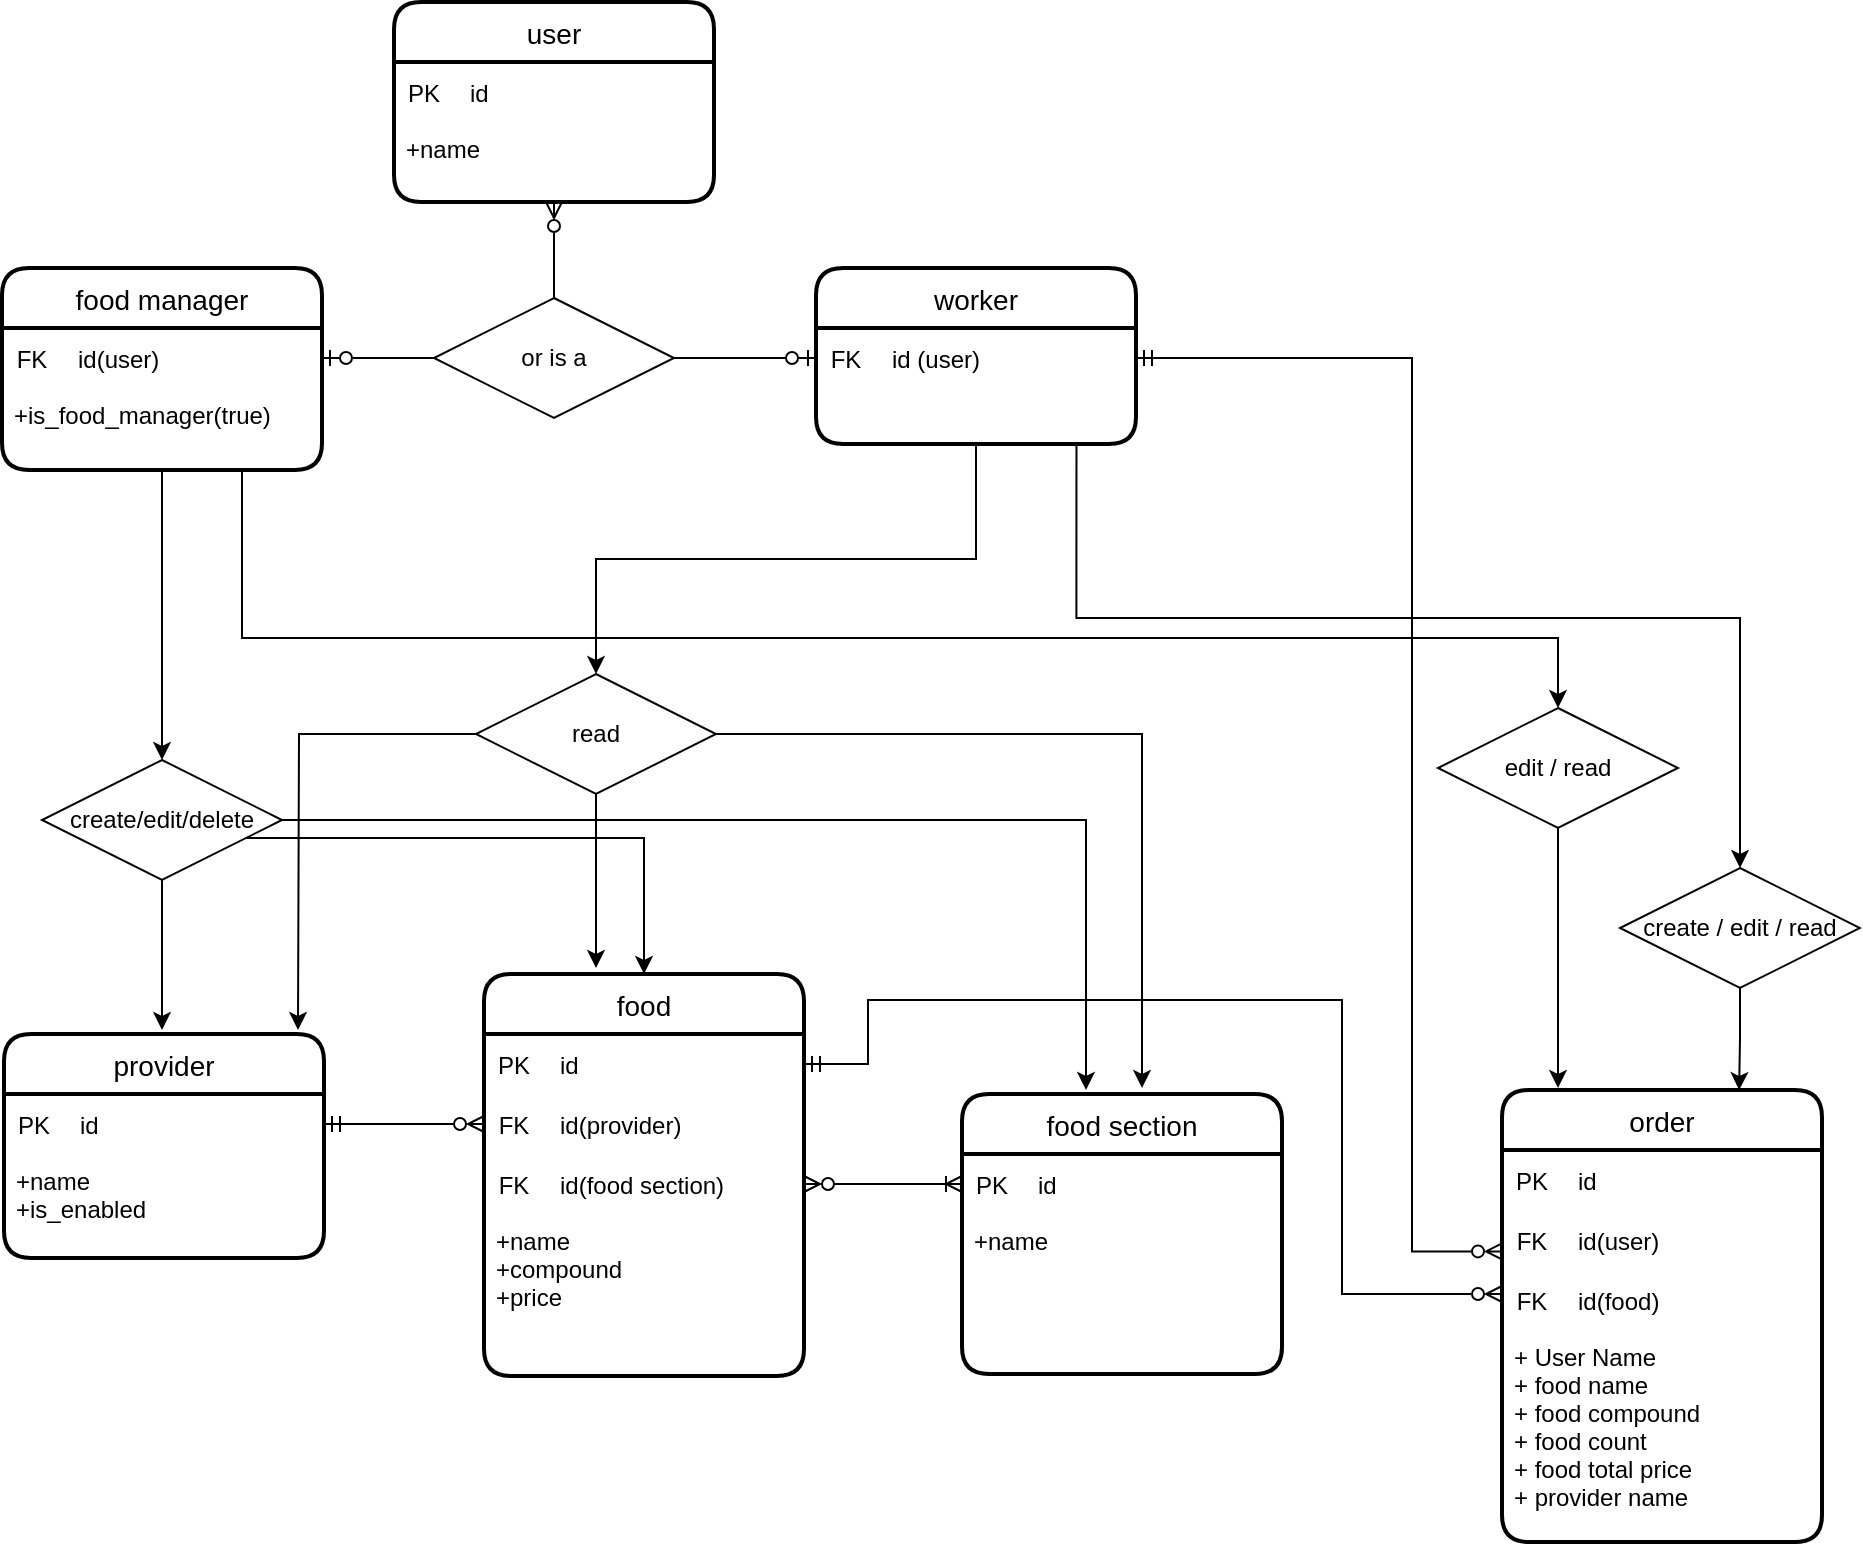 <mxfile version="18.0.7" type="device" pages="2"><diagram id="kTgL36DwRjyc3EZMj9QC" name="ER-диаграмма"><mxGraphModel dx="1469" dy="883" grid="1" gridSize="1" guides="1" tooltips="1" connect="1" arrows="1" fold="1" page="1" pageScale="1" pageWidth="827" pageHeight="1169" math="0" shadow="0"><root><mxCell id="0"/><mxCell id="1" parent="0"/><mxCell id="ocjVYfCB_e3555gbpIXz-1" value="food manager" style="swimlane;childLayout=stackLayout;horizontal=1;startSize=30;horizontalStack=0;rounded=1;fontSize=14;fontStyle=0;strokeWidth=2;resizeParent=0;resizeLast=1;shadow=0;dashed=0;align=center;" vertex="1" parent="1"><mxGeometry x="69" y="167" width="160" height="101" as="geometry"/></mxCell><mxCell id="DS17o7PPaF6PeeNfps8q-46" value="" style="shape=table;startSize=0;container=1;collapsible=1;childLayout=tableLayout;fixedRows=1;rowLines=0;fontStyle=0;align=center;resizeLast=1;strokeColor=none;fillColor=none;collapsible=0;" vertex="1" parent="ocjVYfCB_e3555gbpIXz-1"><mxGeometry y="30" width="160" height="30" as="geometry"/></mxCell><mxCell id="DS17o7PPaF6PeeNfps8q-47" value="" style="shape=tableRow;horizontal=0;startSize=0;swimlaneHead=0;swimlaneBody=0;fillColor=none;collapsible=0;dropTarget=0;points=[[0,0.5],[1,0.5]];portConstraint=eastwest;top=0;left=0;right=0;bottom=0;" vertex="1" parent="DS17o7PPaF6PeeNfps8q-46"><mxGeometry width="160" height="30" as="geometry"/></mxCell><mxCell id="DS17o7PPaF6PeeNfps8q-48" value="FK" style="shape=partialRectangle;connectable=0;fillColor=none;top=0;left=0;bottom=0;right=0;fontStyle=0;overflow=hidden;" vertex="1" parent="DS17o7PPaF6PeeNfps8q-47"><mxGeometry width="30" height="30" as="geometry"><mxRectangle width="30" height="30" as="alternateBounds"/></mxGeometry></mxCell><mxCell id="DS17o7PPaF6PeeNfps8q-49" value="id(user)" style="shape=partialRectangle;connectable=0;fillColor=none;top=0;left=0;bottom=0;right=0;align=left;spacingLeft=6;fontStyle=0;overflow=hidden;" vertex="1" parent="DS17o7PPaF6PeeNfps8q-47"><mxGeometry x="30" width="130" height="30" as="geometry"><mxRectangle width="130" height="30" as="alternateBounds"/></mxGeometry></mxCell><mxCell id="ocjVYfCB_e3555gbpIXz-2" value="+is_food_manager(true)" style="align=left;strokeColor=none;fillColor=none;spacingLeft=4;fontSize=12;verticalAlign=top;resizable=0;rotatable=0;part=1;" vertex="1" parent="ocjVYfCB_e3555gbpIXz-1"><mxGeometry y="60" width="160" height="41" as="geometry"/></mxCell><mxCell id="jzifA93lG0ThGA9PlRBO-1" value="provider" style="swimlane;childLayout=stackLayout;horizontal=1;startSize=30;horizontalStack=0;rounded=1;fontSize=14;fontStyle=0;strokeWidth=2;resizeParent=0;resizeLast=1;shadow=0;dashed=0;align=center;" vertex="1" parent="1"><mxGeometry x="70" y="550" width="160" height="112" as="geometry"><mxRectangle x="5" y="526" width="79" height="30" as="alternateBounds"/></mxGeometry></mxCell><mxCell id="DS17o7PPaF6PeeNfps8q-57" value="" style="shape=table;startSize=0;container=1;collapsible=1;childLayout=tableLayout;fixedRows=1;rowLines=0;fontStyle=0;align=center;resizeLast=1;strokeColor=none;fillColor=none;collapsible=0;" vertex="1" parent="jzifA93lG0ThGA9PlRBO-1"><mxGeometry y="30" width="160" height="30" as="geometry"/></mxCell><mxCell id="DS17o7PPaF6PeeNfps8q-58" value="" style="shape=tableRow;horizontal=0;startSize=0;swimlaneHead=0;swimlaneBody=0;fillColor=none;collapsible=0;dropTarget=0;points=[[0,0.5],[1,0.5]];portConstraint=eastwest;top=0;left=0;right=0;bottom=0;" vertex="1" parent="DS17o7PPaF6PeeNfps8q-57"><mxGeometry width="160" height="30" as="geometry"/></mxCell><mxCell id="DS17o7PPaF6PeeNfps8q-59" value="PK" style="shape=partialRectangle;connectable=0;fillColor=none;top=0;left=0;bottom=0;right=0;fontStyle=0;overflow=hidden;" vertex="1" parent="DS17o7PPaF6PeeNfps8q-58"><mxGeometry width="30" height="30" as="geometry"><mxRectangle width="30" height="30" as="alternateBounds"/></mxGeometry></mxCell><mxCell id="DS17o7PPaF6PeeNfps8q-60" value="id" style="shape=partialRectangle;connectable=0;fillColor=none;top=0;left=0;bottom=0;right=0;align=left;spacingLeft=6;fontStyle=0;overflow=hidden;" vertex="1" parent="DS17o7PPaF6PeeNfps8q-58"><mxGeometry x="30" width="130" height="30" as="geometry"><mxRectangle width="130" height="30" as="alternateBounds"/></mxGeometry></mxCell><mxCell id="jzifA93lG0ThGA9PlRBO-2" value="+name&#10;+is_enabled" style="align=left;strokeColor=none;fillColor=none;spacingLeft=4;fontSize=12;verticalAlign=top;resizable=0;rotatable=0;part=1;" vertex="1" parent="jzifA93lG0ThGA9PlRBO-1"><mxGeometry y="60" width="160" height="52" as="geometry"/></mxCell><mxCell id="uxyifRDOoZpc5VGaeLgm-1" value="food" style="swimlane;childLayout=stackLayout;horizontal=1;startSize=30;horizontalStack=0;rounded=1;fontSize=14;fontStyle=0;strokeWidth=2;resizeParent=0;resizeLast=1;shadow=0;dashed=0;align=center;" vertex="1" parent="1"><mxGeometry x="310" y="520" width="160" height="201" as="geometry"><mxRectangle x="245" y="496" width="60" height="30" as="alternateBounds"/></mxGeometry></mxCell><mxCell id="DS17o7PPaF6PeeNfps8q-119" value="" style="shape=tableRow;horizontal=0;startSize=0;swimlaneHead=0;swimlaneBody=0;fillColor=none;collapsible=0;dropTarget=0;points=[[0,0.5],[1,0.5]];portConstraint=eastwest;top=0;left=0;right=0;bottom=0;" vertex="1" parent="uxyifRDOoZpc5VGaeLgm-1"><mxGeometry y="30" width="160" height="30" as="geometry"/></mxCell><mxCell id="DS17o7PPaF6PeeNfps8q-120" value="PK" style="shape=partialRectangle;connectable=0;fillColor=none;top=0;left=0;bottom=0;right=0;fontStyle=0;overflow=hidden;" vertex="1" parent="DS17o7PPaF6PeeNfps8q-119"><mxGeometry width="30" height="30" as="geometry"><mxRectangle width="30" height="30" as="alternateBounds"/></mxGeometry></mxCell><mxCell id="DS17o7PPaF6PeeNfps8q-121" value="id" style="shape=partialRectangle;connectable=0;fillColor=none;top=0;left=0;bottom=0;right=0;align=left;spacingLeft=6;fontStyle=0;overflow=hidden;" vertex="1" parent="DS17o7PPaF6PeeNfps8q-119"><mxGeometry x="30" width="130" height="30" as="geometry"><mxRectangle width="130" height="30" as="alternateBounds"/></mxGeometry></mxCell><mxCell id="DS17o7PPaF6PeeNfps8q-85" value="" style="shape=table;startSize=0;container=1;collapsible=1;childLayout=tableLayout;fixedRows=1;rowLines=0;fontStyle=0;align=center;resizeLast=1;strokeColor=none;fillColor=none;collapsible=0;" vertex="1" parent="uxyifRDOoZpc5VGaeLgm-1"><mxGeometry y="60" width="160" height="30" as="geometry"/></mxCell><mxCell id="DS17o7PPaF6PeeNfps8q-86" value="" style="shape=tableRow;horizontal=0;startSize=0;swimlaneHead=0;swimlaneBody=0;fillColor=none;collapsible=0;dropTarget=0;points=[[0,0.5],[1,0.5]];portConstraint=eastwest;top=0;left=0;right=0;bottom=0;" vertex="1" parent="DS17o7PPaF6PeeNfps8q-85"><mxGeometry width="160" height="30" as="geometry"/></mxCell><mxCell id="DS17o7PPaF6PeeNfps8q-87" value="FK" style="shape=partialRectangle;connectable=0;fillColor=none;top=0;left=0;bottom=0;right=0;fontStyle=0;overflow=hidden;" vertex="1" parent="DS17o7PPaF6PeeNfps8q-86"><mxGeometry width="30" height="30" as="geometry"><mxRectangle width="30" height="30" as="alternateBounds"/></mxGeometry></mxCell><mxCell id="DS17o7PPaF6PeeNfps8q-88" value="id(provider)" style="shape=partialRectangle;connectable=0;fillColor=none;top=0;left=0;bottom=0;right=0;align=left;spacingLeft=6;fontStyle=0;overflow=hidden;" vertex="1" parent="DS17o7PPaF6PeeNfps8q-86"><mxGeometry x="30" width="130" height="30" as="geometry"><mxRectangle width="130" height="30" as="alternateBounds"/></mxGeometry></mxCell><mxCell id="DS17o7PPaF6PeeNfps8q-122" value="" style="shape=table;startSize=0;container=1;collapsible=1;childLayout=tableLayout;fixedRows=1;rowLines=0;fontStyle=0;align=center;resizeLast=1;strokeColor=none;fillColor=none;collapsible=0;" vertex="1" parent="uxyifRDOoZpc5VGaeLgm-1"><mxGeometry y="90" width="160" height="30" as="geometry"/></mxCell><mxCell id="DS17o7PPaF6PeeNfps8q-123" value="" style="shape=tableRow;horizontal=0;startSize=0;swimlaneHead=0;swimlaneBody=0;fillColor=none;collapsible=0;dropTarget=0;points=[[0,0.5],[1,0.5]];portConstraint=eastwest;top=0;left=0;right=0;bottom=0;" vertex="1" parent="DS17o7PPaF6PeeNfps8q-122"><mxGeometry width="160" height="30" as="geometry"/></mxCell><mxCell id="DS17o7PPaF6PeeNfps8q-124" value="FK" style="shape=partialRectangle;connectable=0;fillColor=none;top=0;left=0;bottom=0;right=0;fontStyle=0;overflow=hidden;" vertex="1" parent="DS17o7PPaF6PeeNfps8q-123"><mxGeometry width="30" height="30" as="geometry"><mxRectangle width="30" height="30" as="alternateBounds"/></mxGeometry></mxCell><mxCell id="DS17o7PPaF6PeeNfps8q-125" value="id(food section)" style="shape=partialRectangle;connectable=0;fillColor=none;top=0;left=0;bottom=0;right=0;align=left;spacingLeft=6;fontStyle=0;overflow=hidden;" vertex="1" parent="DS17o7PPaF6PeeNfps8q-123"><mxGeometry x="30" width="130" height="30" as="geometry"><mxRectangle width="130" height="30" as="alternateBounds"/></mxGeometry></mxCell><mxCell id="uxyifRDOoZpc5VGaeLgm-2" value="+name&#10;+compound&#10;+price" style="align=left;strokeColor=none;fillColor=none;spacingLeft=4;fontSize=12;verticalAlign=top;resizable=0;rotatable=0;part=1;" vertex="1" parent="uxyifRDOoZpc5VGaeLgm-1"><mxGeometry y="120" width="160" height="81" as="geometry"/></mxCell><mxCell id="_tFpnW7-DZFZW0-bOGO2-1" value="food section" style="swimlane;childLayout=stackLayout;horizontal=1;startSize=30;horizontalStack=0;rounded=1;fontSize=14;fontStyle=0;strokeWidth=2;resizeParent=0;resizeLast=1;shadow=0;dashed=0;align=center;" vertex="1" parent="1"><mxGeometry x="549" y="580" width="160" height="140" as="geometry"/></mxCell><mxCell id="DS17o7PPaF6PeeNfps8q-99" value="" style="shape=table;startSize=0;container=1;collapsible=1;childLayout=tableLayout;fixedRows=1;rowLines=0;fontStyle=0;align=center;resizeLast=1;strokeColor=none;fillColor=none;collapsible=0;" vertex="1" parent="_tFpnW7-DZFZW0-bOGO2-1"><mxGeometry y="30" width="160" height="30" as="geometry"/></mxCell><mxCell id="DS17o7PPaF6PeeNfps8q-100" value="" style="shape=tableRow;horizontal=0;startSize=0;swimlaneHead=0;swimlaneBody=0;fillColor=none;collapsible=0;dropTarget=0;points=[[0,0.5],[1,0.5]];portConstraint=eastwest;top=0;left=0;right=0;bottom=0;" vertex="1" parent="DS17o7PPaF6PeeNfps8q-99"><mxGeometry width="160" height="30" as="geometry"/></mxCell><mxCell id="DS17o7PPaF6PeeNfps8q-101" value="PK" style="shape=partialRectangle;connectable=0;fillColor=none;top=0;left=0;bottom=0;right=0;fontStyle=0;overflow=hidden;" vertex="1" parent="DS17o7PPaF6PeeNfps8q-100"><mxGeometry width="30" height="30" as="geometry"><mxRectangle width="30" height="30" as="alternateBounds"/></mxGeometry></mxCell><mxCell id="DS17o7PPaF6PeeNfps8q-102" value="id" style="shape=partialRectangle;connectable=0;fillColor=none;top=0;left=0;bottom=0;right=0;align=left;spacingLeft=6;fontStyle=0;overflow=hidden;" vertex="1" parent="DS17o7PPaF6PeeNfps8q-100"><mxGeometry x="30" width="130" height="30" as="geometry"><mxRectangle width="130" height="30" as="alternateBounds"/></mxGeometry></mxCell><mxCell id="_tFpnW7-DZFZW0-bOGO2-2" value="+name" style="align=left;strokeColor=none;fillColor=none;spacingLeft=4;fontSize=12;verticalAlign=top;resizable=0;rotatable=0;part=1;" vertex="1" parent="_tFpnW7-DZFZW0-bOGO2-1"><mxGeometry y="60" width="160" height="80" as="geometry"/></mxCell><mxCell id="DS17o7PPaF6PeeNfps8q-1" value="user" style="swimlane;childLayout=stackLayout;horizontal=1;startSize=30;horizontalStack=0;rounded=1;fontSize=14;fontStyle=0;strokeWidth=2;resizeParent=0;resizeLast=1;shadow=0;dashed=0;align=center;" vertex="1" parent="1"><mxGeometry x="265" y="34" width="160" height="100" as="geometry"/></mxCell><mxCell id="DS17o7PPaF6PeeNfps8q-51" value="" style="shape=table;startSize=0;container=1;collapsible=1;childLayout=tableLayout;fixedRows=1;rowLines=0;fontStyle=0;align=center;resizeLast=1;strokeColor=none;fillColor=none;collapsible=0;" vertex="1" parent="DS17o7PPaF6PeeNfps8q-1"><mxGeometry y="30" width="160" height="30" as="geometry"/></mxCell><mxCell id="DS17o7PPaF6PeeNfps8q-52" value="" style="shape=tableRow;horizontal=0;startSize=0;swimlaneHead=0;swimlaneBody=0;fillColor=none;collapsible=0;dropTarget=0;points=[[0,0.5],[1,0.5]];portConstraint=eastwest;top=0;left=0;right=0;bottom=0;" vertex="1" parent="DS17o7PPaF6PeeNfps8q-51"><mxGeometry width="160" height="30" as="geometry"/></mxCell><mxCell id="DS17o7PPaF6PeeNfps8q-53" value="PK" style="shape=partialRectangle;connectable=0;fillColor=none;top=0;left=0;bottom=0;right=0;fontStyle=0;overflow=hidden;" vertex="1" parent="DS17o7PPaF6PeeNfps8q-52"><mxGeometry width="30" height="30" as="geometry"><mxRectangle width="30" height="30" as="alternateBounds"/></mxGeometry></mxCell><mxCell id="DS17o7PPaF6PeeNfps8q-54" value="id" style="shape=partialRectangle;connectable=0;fillColor=none;top=0;left=0;bottom=0;right=0;align=left;spacingLeft=6;fontStyle=0;overflow=hidden;" vertex="1" parent="DS17o7PPaF6PeeNfps8q-52"><mxGeometry x="30" width="130" height="30" as="geometry"><mxRectangle width="130" height="30" as="alternateBounds"/></mxGeometry></mxCell><mxCell id="DS17o7PPaF6PeeNfps8q-2" value="+name" style="align=left;strokeColor=none;fillColor=none;spacingLeft=4;fontSize=12;verticalAlign=top;resizable=0;rotatable=0;part=1;" vertex="1" parent="DS17o7PPaF6PeeNfps8q-1"><mxGeometry y="60" width="160" height="40" as="geometry"/></mxCell><mxCell id="DS17o7PPaF6PeeNfps8q-3" value="worker" style="swimlane;childLayout=stackLayout;horizontal=1;startSize=30;horizontalStack=0;rounded=1;fontSize=14;fontStyle=0;strokeWidth=2;resizeParent=0;resizeLast=1;shadow=0;dashed=0;align=center;" vertex="1" parent="1"><mxGeometry x="476" y="167" width="160" height="88" as="geometry"/></mxCell><mxCell id="DS17o7PPaF6PeeNfps8q-36" value="" style="shape=table;startSize=0;container=1;collapsible=1;childLayout=tableLayout;fixedRows=1;rowLines=0;fontStyle=0;align=center;resizeLast=1;strokeColor=none;fillColor=none;collapsible=0;" vertex="1" parent="DS17o7PPaF6PeeNfps8q-3"><mxGeometry y="30" width="160" height="58" as="geometry"/></mxCell><mxCell id="DS17o7PPaF6PeeNfps8q-37" value="" style="shape=tableRow;horizontal=0;startSize=0;swimlaneHead=0;swimlaneBody=0;fillColor=none;collapsible=0;dropTarget=0;points=[[0,0.5],[1,0.5]];portConstraint=eastwest;top=0;left=0;right=0;bottom=0;" vertex="1" parent="DS17o7PPaF6PeeNfps8q-36"><mxGeometry width="160" height="30" as="geometry"/></mxCell><mxCell id="DS17o7PPaF6PeeNfps8q-38" value="FK" style="shape=partialRectangle;connectable=0;fillColor=none;top=0;left=0;bottom=0;right=0;fontStyle=0;overflow=hidden;" vertex="1" parent="DS17o7PPaF6PeeNfps8q-37"><mxGeometry width="30" height="30" as="geometry"><mxRectangle width="30" height="30" as="alternateBounds"/></mxGeometry></mxCell><mxCell id="DS17o7PPaF6PeeNfps8q-39" value="id (user)" style="shape=partialRectangle;connectable=0;fillColor=none;top=0;left=0;bottom=0;right=0;align=left;spacingLeft=6;fontStyle=0;overflow=hidden;" vertex="1" parent="DS17o7PPaF6PeeNfps8q-37"><mxGeometry x="30" width="130" height="30" as="geometry"><mxRectangle width="130" height="30" as="alternateBounds"/></mxGeometry></mxCell><mxCell id="DS17o7PPaF6PeeNfps8q-76" style="edgeStyle=orthogonalEdgeStyle;rounded=0;orthogonalLoop=1;jettySize=auto;html=1;exitX=1;exitY=0.5;exitDx=0;exitDy=0;entryX=0;entryY=0.5;entryDx=0;entryDy=0;startArrow=none;startFill=0;endArrow=ERzeroToOne;endFill=0;" edge="1" parent="1" source="DS17o7PPaF6PeeNfps8q-74" target="DS17o7PPaF6PeeNfps8q-37"><mxGeometry relative="1" as="geometry"/></mxCell><mxCell id="DS17o7PPaF6PeeNfps8q-77" style="edgeStyle=orthogonalEdgeStyle;rounded=0;orthogonalLoop=1;jettySize=auto;html=1;exitX=0;exitY=0.5;exitDx=0;exitDy=0;entryX=1;entryY=0.5;entryDx=0;entryDy=0;startArrow=none;startFill=0;endArrow=ERzeroToOne;endFill=0;" edge="1" parent="1" source="DS17o7PPaF6PeeNfps8q-74" target="DS17o7PPaF6PeeNfps8q-47"><mxGeometry relative="1" as="geometry"/></mxCell><mxCell id="DS17o7PPaF6PeeNfps8q-74" value="or is a" style="shape=rhombus;perimeter=rhombusPerimeter;whiteSpace=wrap;html=1;align=center;" vertex="1" parent="1"><mxGeometry x="285" y="182" width="120" height="60" as="geometry"/></mxCell><mxCell id="DS17o7PPaF6PeeNfps8q-75" style="edgeStyle=orthogonalEdgeStyle;rounded=0;orthogonalLoop=1;jettySize=auto;html=1;exitX=0.5;exitY=1;exitDx=0;exitDy=0;entryX=0.5;entryY=0;entryDx=0;entryDy=0;startArrow=ERzeroToMany;startFill=0;endArrow=none;endFill=0;" edge="1" parent="1" source="DS17o7PPaF6PeeNfps8q-2" target="DS17o7PPaF6PeeNfps8q-74"><mxGeometry relative="1" as="geometry"/></mxCell><mxCell id="DS17o7PPaF6PeeNfps8q-94" style="edgeStyle=orthogonalEdgeStyle;rounded=0;orthogonalLoop=1;jettySize=auto;html=1;exitX=1;exitY=0.5;exitDx=0;exitDy=0;startArrow=ERmandOne;startFill=0;endArrow=ERzeroToMany;endFill=0;" edge="1" parent="1" source="DS17o7PPaF6PeeNfps8q-58" target="DS17o7PPaF6PeeNfps8q-86"><mxGeometry relative="1" as="geometry"/></mxCell><mxCell id="DS17o7PPaF6PeeNfps8q-126" style="edgeStyle=orthogonalEdgeStyle;rounded=0;orthogonalLoop=1;jettySize=auto;html=1;startArrow=ERzeroToMany;startFill=0;endArrow=ERoneToMany;endFill=0;" edge="1" parent="1" source="DS17o7PPaF6PeeNfps8q-123" target="DS17o7PPaF6PeeNfps8q-100"><mxGeometry relative="1" as="geometry"/></mxCell><mxCell id="DS17o7PPaF6PeeNfps8q-131" style="edgeStyle=orthogonalEdgeStyle;rounded=0;orthogonalLoop=1;jettySize=auto;html=1;exitX=1;exitY=0.5;exitDx=0;exitDy=0;startArrow=none;startFill=0;endArrow=classic;endFill=1;" edge="1" parent="1" source="DS17o7PPaF6PeeNfps8q-129"><mxGeometry relative="1" as="geometry"><mxPoint x="611" y="578" as="targetPoint"/><Array as="points"><mxPoint x="611" y="443"/><mxPoint x="611" y="576"/></Array></mxGeometry></mxCell><mxCell id="DS17o7PPaF6PeeNfps8q-132" style="edgeStyle=orthogonalEdgeStyle;rounded=0;orthogonalLoop=1;jettySize=auto;html=1;exitX=0.5;exitY=1;exitDx=0;exitDy=0;startArrow=none;startFill=0;endArrow=classic;endFill=1;" edge="1" parent="1" source="DS17o7PPaF6PeeNfps8q-129"><mxGeometry relative="1" as="geometry"><mxPoint x="149" y="548" as="targetPoint"/></mxGeometry></mxCell><mxCell id="DS17o7PPaF6PeeNfps8q-133" style="edgeStyle=orthogonalEdgeStyle;rounded=0;orthogonalLoop=1;jettySize=auto;html=1;startArrow=none;startFill=0;endArrow=classic;endFill=1;" edge="1" parent="1" source="DS17o7PPaF6PeeNfps8q-129" target="uxyifRDOoZpc5VGaeLgm-1"><mxGeometry relative="1" as="geometry"><Array as="points"><mxPoint x="390" y="452"/></Array></mxGeometry></mxCell><mxCell id="DS17o7PPaF6PeeNfps8q-129" value="create/edit/delete" style="shape=rhombus;perimeter=rhombusPerimeter;whiteSpace=wrap;html=1;align=center;" vertex="1" parent="1"><mxGeometry x="89" y="413" width="120" height="60" as="geometry"/></mxCell><mxCell id="DS17o7PPaF6PeeNfps8q-130" style="edgeStyle=orthogonalEdgeStyle;rounded=0;orthogonalLoop=1;jettySize=auto;html=1;exitX=0.5;exitY=1;exitDx=0;exitDy=0;entryX=0.5;entryY=0;entryDx=0;entryDy=0;startArrow=none;startFill=0;endArrow=classic;endFill=1;" edge="1" parent="1" source="ocjVYfCB_e3555gbpIXz-2" target="DS17o7PPaF6PeeNfps8q-129"><mxGeometry relative="1" as="geometry"/></mxCell><mxCell id="DS17o7PPaF6PeeNfps8q-136" style="edgeStyle=orthogonalEdgeStyle;rounded=0;orthogonalLoop=1;jettySize=auto;html=1;startArrow=none;startFill=0;endArrow=classic;endFill=1;" edge="1" parent="1" source="DS17o7PPaF6PeeNfps8q-134"><mxGeometry relative="1" as="geometry"><mxPoint x="217.0" y="548" as="targetPoint"/></mxGeometry></mxCell><mxCell id="DS17o7PPaF6PeeNfps8q-139" style="edgeStyle=orthogonalEdgeStyle;rounded=0;orthogonalLoop=1;jettySize=auto;html=1;exitX=1;exitY=0.5;exitDx=0;exitDy=0;startArrow=none;startFill=0;endArrow=classic;endFill=1;" edge="1" parent="1" source="DS17o7PPaF6PeeNfps8q-134"><mxGeometry relative="1" as="geometry"><mxPoint x="639" y="577" as="targetPoint"/><Array as="points"><mxPoint x="639" y="400"/></Array></mxGeometry></mxCell><mxCell id="DS17o7PPaF6PeeNfps8q-147" style="edgeStyle=orthogonalEdgeStyle;rounded=0;orthogonalLoop=1;jettySize=auto;html=1;exitX=0.5;exitY=1;exitDx=0;exitDy=0;startArrow=none;startFill=0;endArrow=classic;endFill=1;" edge="1" parent="1" source="DS17o7PPaF6PeeNfps8q-134"><mxGeometry relative="1" as="geometry"><mxPoint x="366" y="517" as="targetPoint"/></mxGeometry></mxCell><mxCell id="DS17o7PPaF6PeeNfps8q-134" value="read" style="shape=rhombus;perimeter=rhombusPerimeter;whiteSpace=wrap;html=1;align=center;" vertex="1" parent="1"><mxGeometry x="306" y="370" width="120" height="60" as="geometry"/></mxCell><mxCell id="DS17o7PPaF6PeeNfps8q-138" style="edgeStyle=orthogonalEdgeStyle;rounded=0;orthogonalLoop=1;jettySize=auto;html=1;exitX=0.5;exitY=1;exitDx=0;exitDy=0;entryX=0.5;entryY=0;entryDx=0;entryDy=0;startArrow=none;startFill=0;endArrow=classic;endFill=1;" edge="1" parent="1" source="DS17o7PPaF6PeeNfps8q-36" target="DS17o7PPaF6PeeNfps8q-134"><mxGeometry relative="1" as="geometry"/></mxCell><mxCell id="DS17o7PPaF6PeeNfps8q-140" value="order" style="swimlane;childLayout=stackLayout;horizontal=1;startSize=30;horizontalStack=0;rounded=1;fontSize=14;fontStyle=0;strokeWidth=2;resizeParent=0;resizeLast=1;shadow=0;dashed=0;align=center;" vertex="1" parent="1"><mxGeometry x="819" y="578" width="160" height="226" as="geometry"/></mxCell><mxCell id="DS17o7PPaF6PeeNfps8q-160" value="" style="shape=table;startSize=0;container=1;collapsible=1;childLayout=tableLayout;fixedRows=1;rowLines=0;fontStyle=0;align=center;resizeLast=1;strokeColor=none;fillColor=none;collapsible=0;" vertex="1" parent="DS17o7PPaF6PeeNfps8q-140"><mxGeometry y="30" width="160" height="30" as="geometry"/></mxCell><mxCell id="DS17o7PPaF6PeeNfps8q-161" value="" style="shape=tableRow;horizontal=0;startSize=0;swimlaneHead=0;swimlaneBody=0;fillColor=none;collapsible=0;dropTarget=0;points=[[0,0.5],[1,0.5]];portConstraint=eastwest;top=0;left=0;right=0;bottom=0;" vertex="1" parent="DS17o7PPaF6PeeNfps8q-160"><mxGeometry width="160" height="30" as="geometry"/></mxCell><mxCell id="DS17o7PPaF6PeeNfps8q-162" value="PK" style="shape=partialRectangle;connectable=0;fillColor=none;top=0;left=0;bottom=0;right=0;fontStyle=0;overflow=hidden;" vertex="1" parent="DS17o7PPaF6PeeNfps8q-161"><mxGeometry width="30" height="30" as="geometry"><mxRectangle width="30" height="30" as="alternateBounds"/></mxGeometry></mxCell><mxCell id="DS17o7PPaF6PeeNfps8q-163" value="id" style="shape=partialRectangle;connectable=0;fillColor=none;top=0;left=0;bottom=0;right=0;align=left;spacingLeft=6;fontStyle=0;overflow=hidden;" vertex="1" parent="DS17o7PPaF6PeeNfps8q-161"><mxGeometry x="30" width="130" height="30" as="geometry"><mxRectangle width="130" height="30" as="alternateBounds"/></mxGeometry></mxCell><mxCell id="DS17o7PPaF6PeeNfps8q-156" value="" style="shape=table;startSize=0;container=1;collapsible=1;childLayout=tableLayout;fixedRows=1;rowLines=0;fontStyle=0;align=center;resizeLast=1;strokeColor=none;fillColor=none;collapsible=0;" vertex="1" parent="DS17o7PPaF6PeeNfps8q-140"><mxGeometry y="60" width="160" height="30" as="geometry"/></mxCell><mxCell id="DS17o7PPaF6PeeNfps8q-157" value="" style="shape=tableRow;horizontal=0;startSize=0;swimlaneHead=0;swimlaneBody=0;fillColor=none;collapsible=0;dropTarget=0;points=[[0,0.5],[1,0.5]];portConstraint=eastwest;top=0;left=0;right=0;bottom=0;" vertex="1" parent="DS17o7PPaF6PeeNfps8q-156"><mxGeometry width="160" height="30" as="geometry"/></mxCell><mxCell id="DS17o7PPaF6PeeNfps8q-158" value="FK" style="shape=partialRectangle;connectable=0;fillColor=none;top=0;left=0;bottom=0;right=0;fontStyle=0;overflow=hidden;" vertex="1" parent="DS17o7PPaF6PeeNfps8q-157"><mxGeometry width="30" height="30" as="geometry"><mxRectangle width="30" height="30" as="alternateBounds"/></mxGeometry></mxCell><mxCell id="DS17o7PPaF6PeeNfps8q-159" value="id(user)" style="shape=partialRectangle;connectable=0;fillColor=none;top=0;left=0;bottom=0;right=0;align=left;spacingLeft=6;fontStyle=0;overflow=hidden;" vertex="1" parent="DS17o7PPaF6PeeNfps8q-157"><mxGeometry x="30" width="130" height="30" as="geometry"><mxRectangle width="130" height="30" as="alternateBounds"/></mxGeometry></mxCell><mxCell id="DS17o7PPaF6PeeNfps8q-152" value="" style="shape=table;startSize=0;container=1;collapsible=1;childLayout=tableLayout;fixedRows=1;rowLines=0;fontStyle=0;align=center;resizeLast=1;strokeColor=none;fillColor=none;collapsible=0;" vertex="1" parent="DS17o7PPaF6PeeNfps8q-140"><mxGeometry y="90" width="160" height="30" as="geometry"/></mxCell><mxCell id="DS17o7PPaF6PeeNfps8q-153" value="" style="shape=tableRow;horizontal=0;startSize=0;swimlaneHead=0;swimlaneBody=0;fillColor=none;collapsible=0;dropTarget=0;points=[[0,0.5],[1,0.5]];portConstraint=eastwest;top=0;left=0;right=0;bottom=0;" vertex="1" parent="DS17o7PPaF6PeeNfps8q-152"><mxGeometry width="160" height="30" as="geometry"/></mxCell><mxCell id="DS17o7PPaF6PeeNfps8q-154" value="FK" style="shape=partialRectangle;connectable=0;fillColor=none;top=0;left=0;bottom=0;right=0;fontStyle=0;overflow=hidden;" vertex="1" parent="DS17o7PPaF6PeeNfps8q-153"><mxGeometry width="30" height="30" as="geometry"><mxRectangle width="30" height="30" as="alternateBounds"/></mxGeometry></mxCell><mxCell id="DS17o7PPaF6PeeNfps8q-155" value="id(food)" style="shape=partialRectangle;connectable=0;fillColor=none;top=0;left=0;bottom=0;right=0;align=left;spacingLeft=6;fontStyle=0;overflow=hidden;" vertex="1" parent="DS17o7PPaF6PeeNfps8q-153"><mxGeometry x="30" width="130" height="30" as="geometry"><mxRectangle width="130" height="30" as="alternateBounds"/></mxGeometry></mxCell><mxCell id="DS17o7PPaF6PeeNfps8q-141" value="+ User Name&#10;+ food name&#10;+ food compound&#10;+ food count&#10;+ food total price&#10;+ provider name" style="align=left;strokeColor=none;fillColor=none;spacingLeft=4;fontSize=12;verticalAlign=top;resizable=0;rotatable=0;part=1;" vertex="1" parent="DS17o7PPaF6PeeNfps8q-140"><mxGeometry y="120" width="160" height="106" as="geometry"/></mxCell><mxCell id="DS17o7PPaF6PeeNfps8q-144" style="edgeStyle=orthogonalEdgeStyle;rounded=0;orthogonalLoop=1;jettySize=auto;html=1;startArrow=none;startFill=0;endArrow=classic;endFill=1;entryX=0.741;entryY=0;entryDx=0;entryDy=0;entryPerimeter=0;" edge="1" parent="1" source="DS17o7PPaF6PeeNfps8q-143" target="DS17o7PPaF6PeeNfps8q-140"><mxGeometry relative="1" as="geometry"/></mxCell><mxCell id="DS17o7PPaF6PeeNfps8q-143" value="create / edit / read" style="shape=rhombus;perimeter=rhombusPerimeter;whiteSpace=wrap;html=1;align=center;" vertex="1" parent="1"><mxGeometry x="878" y="467" width="120" height="60" as="geometry"/></mxCell><mxCell id="DS17o7PPaF6PeeNfps8q-145" style="edgeStyle=orthogonalEdgeStyle;rounded=0;orthogonalLoop=1;jettySize=auto;html=1;startArrow=none;startFill=0;endArrow=classic;endFill=1;exitX=0.814;exitY=0.995;exitDx=0;exitDy=0;exitPerimeter=0;entryX=0.5;entryY=0;entryDx=0;entryDy=0;" edge="1" parent="1" source="DS17o7PPaF6PeeNfps8q-36" target="DS17o7PPaF6PeeNfps8q-143"><mxGeometry relative="1" as="geometry"><mxPoint x="772" y="235" as="targetPoint"/><Array as="points"><mxPoint x="606" y="342"/><mxPoint x="938" y="342"/></Array></mxGeometry></mxCell><mxCell id="DS17o7PPaF6PeeNfps8q-146" style="edgeStyle=orthogonalEdgeStyle;rounded=0;orthogonalLoop=1;jettySize=auto;html=1;exitX=0.75;exitY=1;exitDx=0;exitDy=0;startArrow=none;startFill=0;endArrow=classic;endFill=1;entryX=0.5;entryY=0;entryDx=0;entryDy=0;" edge="1" parent="1" source="ocjVYfCB_e3555gbpIXz-2" target="NhV_jrWq16eSD-C57Vft-1"><mxGeometry relative="1" as="geometry"><mxPoint x="938" y="467" as="targetPoint"/><Array as="points"><mxPoint x="189" y="352"/><mxPoint x="847" y="352"/></Array></mxGeometry></mxCell><mxCell id="DS17o7PPaF6PeeNfps8q-164" style="edgeStyle=orthogonalEdgeStyle;rounded=0;orthogonalLoop=1;jettySize=auto;html=1;entryX=0;entryY=0.69;entryDx=0;entryDy=0;entryPerimeter=0;startArrow=ERmandOne;startFill=0;endArrow=ERzeroToMany;endFill=0;" edge="1" parent="1" source="DS17o7PPaF6PeeNfps8q-37" target="DS17o7PPaF6PeeNfps8q-157"><mxGeometry relative="1" as="geometry"><Array as="points"><mxPoint x="774" y="212"/><mxPoint x="774" y="659"/></Array></mxGeometry></mxCell><mxCell id="DS17o7PPaF6PeeNfps8q-165" style="edgeStyle=orthogonalEdgeStyle;rounded=0;orthogonalLoop=1;jettySize=auto;html=1;entryX=1;entryY=0.5;entryDx=0;entryDy=0;startArrow=ERzeroToMany;startFill=0;endArrow=ERmandOne;endFill=0;" edge="1" parent="1" source="DS17o7PPaF6PeeNfps8q-153" target="DS17o7PPaF6PeeNfps8q-119"><mxGeometry relative="1" as="geometry"><Array as="points"><mxPoint x="739" y="680"/><mxPoint x="739" y="533"/><mxPoint x="502" y="533"/><mxPoint x="502" y="565"/></Array></mxGeometry></mxCell><mxCell id="NhV_jrWq16eSD-C57Vft-2" style="edgeStyle=orthogonalEdgeStyle;rounded=0;orthogonalLoop=1;jettySize=auto;html=1;startArrow=none;startFill=0;endArrow=classic;endFill=1;" edge="1" parent="1" source="NhV_jrWq16eSD-C57Vft-1"><mxGeometry relative="1" as="geometry"><mxPoint x="847" y="577" as="targetPoint"/></mxGeometry></mxCell><mxCell id="NhV_jrWq16eSD-C57Vft-1" value="edit / read" style="shape=rhombus;perimeter=rhombusPerimeter;whiteSpace=wrap;html=1;align=center;" vertex="1" parent="1"><mxGeometry x="787" y="387" width="120" height="60" as="geometry"/></mxCell></root></mxGraphModel></diagram><diagram id="767_2J-T8w1PAfQj8HOm" name="Таблицы"><mxGraphModel dx="152" dy="588" grid="1" gridSize="10" guides="1" tooltips="1" connect="1" arrows="1" fold="1" page="1" pageScale="1" pageWidth="827" pageHeight="1169" math="0" shadow="0"><root><mxCell id="0"/><mxCell id="1" parent="0"/><mxCell id="Q6oM4S143-YQ-oyhmOMT-1" value="users" style="shape=table;startSize=30;container=1;collapsible=1;childLayout=tableLayout;fixedRows=1;rowLines=0;fontStyle=1;align=center;resizeLast=1;" vertex="1" parent="1"><mxGeometry x="860" y="40" width="180" height="130" as="geometry"/></mxCell><mxCell id="Q6oM4S143-YQ-oyhmOMT-2" value="" style="shape=tableRow;horizontal=0;startSize=0;swimlaneHead=0;swimlaneBody=0;fillColor=none;collapsible=0;dropTarget=0;points=[[0,0.5],[1,0.5]];portConstraint=eastwest;top=0;left=0;right=0;bottom=1;" vertex="1" parent="Q6oM4S143-YQ-oyhmOMT-1"><mxGeometry y="30" width="180" height="30" as="geometry"/></mxCell><mxCell id="Q6oM4S143-YQ-oyhmOMT-3" value="PK" style="shape=partialRectangle;connectable=0;fillColor=none;top=0;left=0;bottom=0;right=0;fontStyle=1;overflow=hidden;" vertex="1" parent="Q6oM4S143-YQ-oyhmOMT-2"><mxGeometry width="30" height="30" as="geometry"><mxRectangle width="30" height="30" as="alternateBounds"/></mxGeometry></mxCell><mxCell id="Q6oM4S143-YQ-oyhmOMT-4" value="id" style="shape=partialRectangle;connectable=0;fillColor=none;top=0;left=0;bottom=0;right=0;align=left;spacingLeft=6;fontStyle=5;overflow=hidden;" vertex="1" parent="Q6oM4S143-YQ-oyhmOMT-2"><mxGeometry x="30" width="150" height="30" as="geometry"><mxRectangle width="150" height="30" as="alternateBounds"/></mxGeometry></mxCell><mxCell id="Q6oM4S143-YQ-oyhmOMT-5" value="" style="shape=tableRow;horizontal=0;startSize=0;swimlaneHead=0;swimlaneBody=0;fillColor=none;collapsible=0;dropTarget=0;points=[[0,0.5],[1,0.5]];portConstraint=eastwest;top=0;left=0;right=0;bottom=0;" vertex="1" parent="Q6oM4S143-YQ-oyhmOMT-1"><mxGeometry y="60" width="180" height="30" as="geometry"/></mxCell><mxCell id="Q6oM4S143-YQ-oyhmOMT-6" value="" style="shape=partialRectangle;connectable=0;fillColor=none;top=0;left=0;bottom=0;right=0;editable=1;overflow=hidden;" vertex="1" parent="Q6oM4S143-YQ-oyhmOMT-5"><mxGeometry width="30" height="30" as="geometry"><mxRectangle width="30" height="30" as="alternateBounds"/></mxGeometry></mxCell><mxCell id="Q6oM4S143-YQ-oyhmOMT-7" value="name" style="shape=partialRectangle;connectable=0;fillColor=none;top=0;left=0;bottom=0;right=0;align=left;spacingLeft=6;overflow=hidden;" vertex="1" parent="Q6oM4S143-YQ-oyhmOMT-5"><mxGeometry x="30" width="150" height="30" as="geometry"><mxRectangle width="150" height="30" as="alternateBounds"/></mxGeometry></mxCell><mxCell id="Q6oM4S143-YQ-oyhmOMT-11" value="" style="shape=tableRow;horizontal=0;startSize=0;swimlaneHead=0;swimlaneBody=0;fillColor=none;collapsible=0;dropTarget=0;points=[[0,0.5],[1,0.5]];portConstraint=eastwest;top=0;left=0;right=0;bottom=0;" vertex="1" parent="Q6oM4S143-YQ-oyhmOMT-1"><mxGeometry y="90" width="180" height="30" as="geometry"/></mxCell><mxCell id="Q6oM4S143-YQ-oyhmOMT-12" value="" style="shape=partialRectangle;connectable=0;fillColor=none;top=0;left=0;bottom=0;right=0;editable=1;overflow=hidden;" vertex="1" parent="Q6oM4S143-YQ-oyhmOMT-11"><mxGeometry width="30" height="30" as="geometry"><mxRectangle width="30" height="30" as="alternateBounds"/></mxGeometry></mxCell><mxCell id="Q6oM4S143-YQ-oyhmOMT-13" value="is_food_manager" style="shape=partialRectangle;connectable=0;fillColor=none;top=0;left=0;bottom=0;right=0;align=left;spacingLeft=6;overflow=hidden;" vertex="1" parent="Q6oM4S143-YQ-oyhmOMT-11"><mxGeometry x="30" width="150" height="30" as="geometry"><mxRectangle width="150" height="30" as="alternateBounds"/></mxGeometry></mxCell><mxCell id="Q6oM4S143-YQ-oyhmOMT-14" value="providers" style="shape=table;startSize=30;container=1;collapsible=1;childLayout=tableLayout;fixedRows=1;rowLines=0;fontStyle=1;align=center;resizeLast=1;" vertex="1" parent="1"><mxGeometry x="1190" y="50" width="180" height="130" as="geometry"/></mxCell><mxCell id="Q6oM4S143-YQ-oyhmOMT-15" value="" style="shape=tableRow;horizontal=0;startSize=0;swimlaneHead=0;swimlaneBody=0;fillColor=none;collapsible=0;dropTarget=0;points=[[0,0.5],[1,0.5]];portConstraint=eastwest;top=0;left=0;right=0;bottom=1;" vertex="1" parent="Q6oM4S143-YQ-oyhmOMT-14"><mxGeometry y="30" width="180" height="30" as="geometry"/></mxCell><mxCell id="Q6oM4S143-YQ-oyhmOMT-16" value="PK" style="shape=partialRectangle;connectable=0;fillColor=none;top=0;left=0;bottom=0;right=0;fontStyle=1;overflow=hidden;" vertex="1" parent="Q6oM4S143-YQ-oyhmOMT-15"><mxGeometry width="30" height="30" as="geometry"><mxRectangle width="30" height="30" as="alternateBounds"/></mxGeometry></mxCell><mxCell id="Q6oM4S143-YQ-oyhmOMT-17" value="id" style="shape=partialRectangle;connectable=0;fillColor=none;top=0;left=0;bottom=0;right=0;align=left;spacingLeft=6;fontStyle=5;overflow=hidden;" vertex="1" parent="Q6oM4S143-YQ-oyhmOMT-15"><mxGeometry x="30" width="150" height="30" as="geometry"><mxRectangle width="150" height="30" as="alternateBounds"/></mxGeometry></mxCell><mxCell id="Q6oM4S143-YQ-oyhmOMT-18" value="" style="shape=tableRow;horizontal=0;startSize=0;swimlaneHead=0;swimlaneBody=0;fillColor=none;collapsible=0;dropTarget=0;points=[[0,0.5],[1,0.5]];portConstraint=eastwest;top=0;left=0;right=0;bottom=0;" vertex="1" parent="Q6oM4S143-YQ-oyhmOMT-14"><mxGeometry y="60" width="180" height="30" as="geometry"/></mxCell><mxCell id="Q6oM4S143-YQ-oyhmOMT-19" value="" style="shape=partialRectangle;connectable=0;fillColor=none;top=0;left=0;bottom=0;right=0;editable=1;overflow=hidden;" vertex="1" parent="Q6oM4S143-YQ-oyhmOMT-18"><mxGeometry width="30" height="30" as="geometry"><mxRectangle width="30" height="30" as="alternateBounds"/></mxGeometry></mxCell><mxCell id="Q6oM4S143-YQ-oyhmOMT-20" value="name" style="shape=partialRectangle;connectable=0;fillColor=none;top=0;left=0;bottom=0;right=0;align=left;spacingLeft=6;overflow=hidden;" vertex="1" parent="Q6oM4S143-YQ-oyhmOMT-18"><mxGeometry x="30" width="150" height="30" as="geometry"><mxRectangle width="150" height="30" as="alternateBounds"/></mxGeometry></mxCell><mxCell id="Q6oM4S143-YQ-oyhmOMT-21" value="" style="shape=tableRow;horizontal=0;startSize=0;swimlaneHead=0;swimlaneBody=0;fillColor=none;collapsible=0;dropTarget=0;points=[[0,0.5],[1,0.5]];portConstraint=eastwest;top=0;left=0;right=0;bottom=0;" vertex="1" parent="Q6oM4S143-YQ-oyhmOMT-14"><mxGeometry y="90" width="180" height="30" as="geometry"/></mxCell><mxCell id="Q6oM4S143-YQ-oyhmOMT-22" value="" style="shape=partialRectangle;connectable=0;fillColor=none;top=0;left=0;bottom=0;right=0;editable=1;overflow=hidden;" vertex="1" parent="Q6oM4S143-YQ-oyhmOMT-21"><mxGeometry width="30" height="30" as="geometry"><mxRectangle width="30" height="30" as="alternateBounds"/></mxGeometry></mxCell><mxCell id="Q6oM4S143-YQ-oyhmOMT-23" value="is_enabled" style="shape=partialRectangle;connectable=0;fillColor=none;top=0;left=0;bottom=0;right=0;align=left;spacingLeft=6;overflow=hidden;" vertex="1" parent="Q6oM4S143-YQ-oyhmOMT-21"><mxGeometry x="30" width="150" height="30" as="geometry"><mxRectangle width="150" height="30" as="alternateBounds"/></mxGeometry></mxCell><mxCell id="Q6oM4S143-YQ-oyhmOMT-37" value="sections" style="shape=table;startSize=30;container=1;collapsible=1;childLayout=tableLayout;fixedRows=1;rowLines=0;fontStyle=1;align=center;resizeLast=1;" vertex="1" parent="1"><mxGeometry x="1000" y="220" width="180" height="130" as="geometry"><mxRectangle x="1000" y="220" width="80" height="30" as="alternateBounds"/></mxGeometry></mxCell><mxCell id="Q6oM4S143-YQ-oyhmOMT-38" value="" style="shape=tableRow;horizontal=0;startSize=0;swimlaneHead=0;swimlaneBody=0;fillColor=none;collapsible=0;dropTarget=0;points=[[0,0.5],[1,0.5]];portConstraint=eastwest;top=0;left=0;right=0;bottom=1;" vertex="1" parent="Q6oM4S143-YQ-oyhmOMT-37"><mxGeometry y="30" width="180" height="30" as="geometry"/></mxCell><mxCell id="Q6oM4S143-YQ-oyhmOMT-39" value="PK" style="shape=partialRectangle;connectable=0;fillColor=none;top=0;left=0;bottom=0;right=0;fontStyle=1;overflow=hidden;" vertex="1" parent="Q6oM4S143-YQ-oyhmOMT-38"><mxGeometry width="30" height="30" as="geometry"><mxRectangle width="30" height="30" as="alternateBounds"/></mxGeometry></mxCell><mxCell id="Q6oM4S143-YQ-oyhmOMT-40" value="id" style="shape=partialRectangle;connectable=0;fillColor=none;top=0;left=0;bottom=0;right=0;align=left;spacingLeft=6;fontStyle=5;overflow=hidden;" vertex="1" parent="Q6oM4S143-YQ-oyhmOMT-38"><mxGeometry x="30" width="150" height="30" as="geometry"><mxRectangle width="150" height="30" as="alternateBounds"/></mxGeometry></mxCell><mxCell id="Q6oM4S143-YQ-oyhmOMT-41" value="" style="shape=tableRow;horizontal=0;startSize=0;swimlaneHead=0;swimlaneBody=0;fillColor=none;collapsible=0;dropTarget=0;points=[[0,0.5],[1,0.5]];portConstraint=eastwest;top=0;left=0;right=0;bottom=0;" vertex="1" parent="Q6oM4S143-YQ-oyhmOMT-37"><mxGeometry y="60" width="180" height="30" as="geometry"/></mxCell><mxCell id="Q6oM4S143-YQ-oyhmOMT-42" value="" style="shape=partialRectangle;connectable=0;fillColor=none;top=0;left=0;bottom=0;right=0;editable=1;overflow=hidden;" vertex="1" parent="Q6oM4S143-YQ-oyhmOMT-41"><mxGeometry width="30" height="30" as="geometry"><mxRectangle width="30" height="30" as="alternateBounds"/></mxGeometry></mxCell><mxCell id="Q6oM4S143-YQ-oyhmOMT-43" value="provider_id" style="shape=partialRectangle;connectable=0;fillColor=none;top=0;left=0;bottom=0;right=0;align=left;spacingLeft=6;overflow=hidden;" vertex="1" parent="Q6oM4S143-YQ-oyhmOMT-41"><mxGeometry x="30" width="150" height="30" as="geometry"><mxRectangle width="150" height="30" as="alternateBounds"/></mxGeometry></mxCell><mxCell id="Q6oM4S143-YQ-oyhmOMT-44" value="" style="shape=tableRow;horizontal=0;startSize=0;swimlaneHead=0;swimlaneBody=0;fillColor=none;collapsible=0;dropTarget=0;points=[[0,0.5],[1,0.5]];portConstraint=eastwest;top=0;left=0;right=0;bottom=0;" vertex="1" parent="Q6oM4S143-YQ-oyhmOMT-37"><mxGeometry y="90" width="180" height="30" as="geometry"/></mxCell><mxCell id="Q6oM4S143-YQ-oyhmOMT-45" value="" style="shape=partialRectangle;connectable=0;fillColor=none;top=0;left=0;bottom=0;right=0;editable=1;overflow=hidden;" vertex="1" parent="Q6oM4S143-YQ-oyhmOMT-44"><mxGeometry width="30" height="30" as="geometry"><mxRectangle width="30" height="30" as="alternateBounds"/></mxGeometry></mxCell><mxCell id="Q6oM4S143-YQ-oyhmOMT-46" value="name" style="shape=partialRectangle;connectable=0;fillColor=none;top=0;left=0;bottom=0;right=0;align=left;spacingLeft=6;overflow=hidden;" vertex="1" parent="Q6oM4S143-YQ-oyhmOMT-44"><mxGeometry x="30" width="150" height="30" as="geometry"><mxRectangle width="150" height="30" as="alternateBounds"/></mxGeometry></mxCell><mxCell id="Q6oM4S143-YQ-oyhmOMT-50" value="foods" style="shape=table;startSize=30;container=1;collapsible=1;childLayout=tableLayout;fixedRows=1;rowLines=0;fontStyle=1;align=center;resizeLast=1;" vertex="1" parent="1"><mxGeometry x="1320" y="280" width="180" height="190" as="geometry"><mxRectangle x="1320" y="280" width="70" height="30" as="alternateBounds"/></mxGeometry></mxCell><mxCell id="Q6oM4S143-YQ-oyhmOMT-51" value="" style="shape=tableRow;horizontal=0;startSize=0;swimlaneHead=0;swimlaneBody=0;fillColor=none;collapsible=0;dropTarget=0;points=[[0,0.5],[1,0.5]];portConstraint=eastwest;top=0;left=0;right=0;bottom=1;" vertex="1" parent="Q6oM4S143-YQ-oyhmOMT-50"><mxGeometry y="30" width="180" height="30" as="geometry"/></mxCell><mxCell id="Q6oM4S143-YQ-oyhmOMT-52" value="PK" style="shape=partialRectangle;connectable=0;fillColor=none;top=0;left=0;bottom=0;right=0;fontStyle=1;overflow=hidden;" vertex="1" parent="Q6oM4S143-YQ-oyhmOMT-51"><mxGeometry width="30" height="30" as="geometry"><mxRectangle width="30" height="30" as="alternateBounds"/></mxGeometry></mxCell><mxCell id="Q6oM4S143-YQ-oyhmOMT-53" value="id" style="shape=partialRectangle;connectable=0;fillColor=none;top=0;left=0;bottom=0;right=0;align=left;spacingLeft=6;fontStyle=5;overflow=hidden;" vertex="1" parent="Q6oM4S143-YQ-oyhmOMT-51"><mxGeometry x="30" width="150" height="30" as="geometry"><mxRectangle width="150" height="30" as="alternateBounds"/></mxGeometry></mxCell><mxCell id="Q6oM4S143-YQ-oyhmOMT-54" value="" style="shape=tableRow;horizontal=0;startSize=0;swimlaneHead=0;swimlaneBody=0;fillColor=none;collapsible=0;dropTarget=0;points=[[0,0.5],[1,0.5]];portConstraint=eastwest;top=0;left=0;right=0;bottom=0;" vertex="1" parent="Q6oM4S143-YQ-oyhmOMT-50"><mxGeometry y="60" width="180" height="30" as="geometry"/></mxCell><mxCell id="Q6oM4S143-YQ-oyhmOMT-55" value="" style="shape=partialRectangle;connectable=0;fillColor=none;top=0;left=0;bottom=0;right=0;editable=1;overflow=hidden;" vertex="1" parent="Q6oM4S143-YQ-oyhmOMT-54"><mxGeometry width="30" height="30" as="geometry"><mxRectangle width="30" height="30" as="alternateBounds"/></mxGeometry></mxCell><mxCell id="Q6oM4S143-YQ-oyhmOMT-56" value="section_id" style="shape=partialRectangle;connectable=0;fillColor=none;top=0;left=0;bottom=0;right=0;align=left;spacingLeft=6;overflow=hidden;" vertex="1" parent="Q6oM4S143-YQ-oyhmOMT-54"><mxGeometry x="30" width="150" height="30" as="geometry"><mxRectangle width="150" height="30" as="alternateBounds"/></mxGeometry></mxCell><mxCell id="Q6oM4S143-YQ-oyhmOMT-57" value="" style="shape=tableRow;horizontal=0;startSize=0;swimlaneHead=0;swimlaneBody=0;fillColor=none;collapsible=0;dropTarget=0;points=[[0,0.5],[1,0.5]];portConstraint=eastwest;top=0;left=0;right=0;bottom=0;" vertex="1" parent="Q6oM4S143-YQ-oyhmOMT-50"><mxGeometry y="90" width="180" height="30" as="geometry"/></mxCell><mxCell id="Q6oM4S143-YQ-oyhmOMT-58" value="" style="shape=partialRectangle;connectable=0;fillColor=none;top=0;left=0;bottom=0;right=0;editable=1;overflow=hidden;" vertex="1" parent="Q6oM4S143-YQ-oyhmOMT-57"><mxGeometry width="30" height="30" as="geometry"><mxRectangle width="30" height="30" as="alternateBounds"/></mxGeometry></mxCell><mxCell id="Q6oM4S143-YQ-oyhmOMT-59" value="name" style="shape=partialRectangle;connectable=0;fillColor=none;top=0;left=0;bottom=0;right=0;align=left;spacingLeft=6;overflow=hidden;" vertex="1" parent="Q6oM4S143-YQ-oyhmOMT-57"><mxGeometry x="30" width="150" height="30" as="geometry"><mxRectangle width="150" height="30" as="alternateBounds"/></mxGeometry></mxCell><mxCell id="Q6oM4S143-YQ-oyhmOMT-60" value="" style="shape=tableRow;horizontal=0;startSize=0;swimlaneHead=0;swimlaneBody=0;fillColor=none;collapsible=0;dropTarget=0;points=[[0,0.5],[1,0.5]];portConstraint=eastwest;top=0;left=0;right=0;bottom=0;" vertex="1" parent="Q6oM4S143-YQ-oyhmOMT-50"><mxGeometry y="120" width="180" height="30" as="geometry"/></mxCell><mxCell id="Q6oM4S143-YQ-oyhmOMT-61" value="" style="shape=partialRectangle;connectable=0;fillColor=none;top=0;left=0;bottom=0;right=0;editable=1;overflow=hidden;" vertex="1" parent="Q6oM4S143-YQ-oyhmOMT-60"><mxGeometry width="30" height="30" as="geometry"><mxRectangle width="30" height="30" as="alternateBounds"/></mxGeometry></mxCell><mxCell id="Q6oM4S143-YQ-oyhmOMT-62" value="compound" style="shape=partialRectangle;connectable=0;fillColor=none;top=0;left=0;bottom=0;right=0;align=left;spacingLeft=6;overflow=hidden;" vertex="1" parent="Q6oM4S143-YQ-oyhmOMT-60"><mxGeometry x="30" width="150" height="30" as="geometry"><mxRectangle width="150" height="30" as="alternateBounds"/></mxGeometry></mxCell><mxCell id="Q6oM4S143-YQ-oyhmOMT-69" value="" style="shape=tableRow;horizontal=0;startSize=0;swimlaneHead=0;swimlaneBody=0;fillColor=none;collapsible=0;dropTarget=0;points=[[0,0.5],[1,0.5]];portConstraint=eastwest;top=0;left=0;right=0;bottom=0;" vertex="1" parent="Q6oM4S143-YQ-oyhmOMT-50"><mxGeometry y="150" width="180" height="30" as="geometry"/></mxCell><mxCell id="Q6oM4S143-YQ-oyhmOMT-70" value="" style="shape=partialRectangle;connectable=0;fillColor=none;top=0;left=0;bottom=0;right=0;editable=1;overflow=hidden;" vertex="1" parent="Q6oM4S143-YQ-oyhmOMT-69"><mxGeometry width="30" height="30" as="geometry"><mxRectangle width="30" height="30" as="alternateBounds"/></mxGeometry></mxCell><mxCell id="Q6oM4S143-YQ-oyhmOMT-71" value="price" style="shape=partialRectangle;connectable=0;fillColor=none;top=0;left=0;bottom=0;right=0;align=left;spacingLeft=6;overflow=hidden;" vertex="1" parent="Q6oM4S143-YQ-oyhmOMT-69"><mxGeometry x="30" width="150" height="30" as="geometry"><mxRectangle width="150" height="30" as="alternateBounds"/></mxGeometry></mxCell><mxCell id="Q6oM4S143-YQ-oyhmOMT-72" value="orders" style="shape=table;startSize=30;container=1;collapsible=1;childLayout=tableLayout;fixedRows=1;rowLines=0;fontStyle=1;align=center;resizeLast=1;" vertex="1" parent="1"><mxGeometry x="925" y="420" width="180" height="160" as="geometry"><mxRectangle x="925" y="420" width="70" height="30" as="alternateBounds"/></mxGeometry></mxCell><mxCell id="Q6oM4S143-YQ-oyhmOMT-73" value="" style="shape=tableRow;horizontal=0;startSize=0;swimlaneHead=0;swimlaneBody=0;fillColor=none;collapsible=0;dropTarget=0;points=[[0,0.5],[1,0.5]];portConstraint=eastwest;top=0;left=0;right=0;bottom=1;" vertex="1" parent="Q6oM4S143-YQ-oyhmOMT-72"><mxGeometry y="30" width="180" height="30" as="geometry"/></mxCell><mxCell id="Q6oM4S143-YQ-oyhmOMT-74" value="PK" style="shape=partialRectangle;connectable=0;fillColor=none;top=0;left=0;bottom=0;right=0;fontStyle=1;overflow=hidden;" vertex="1" parent="Q6oM4S143-YQ-oyhmOMT-73"><mxGeometry width="30" height="30" as="geometry"><mxRectangle width="30" height="30" as="alternateBounds"/></mxGeometry></mxCell><mxCell id="Q6oM4S143-YQ-oyhmOMT-75" value="id" style="shape=partialRectangle;connectable=0;fillColor=none;top=0;left=0;bottom=0;right=0;align=left;spacingLeft=6;fontStyle=5;overflow=hidden;" vertex="1" parent="Q6oM4S143-YQ-oyhmOMT-73"><mxGeometry x="30" width="150" height="30" as="geometry"><mxRectangle width="150" height="30" as="alternateBounds"/></mxGeometry></mxCell><mxCell id="Q6oM4S143-YQ-oyhmOMT-76" value="" style="shape=tableRow;horizontal=0;startSize=0;swimlaneHead=0;swimlaneBody=0;fillColor=none;collapsible=0;dropTarget=0;points=[[0,0.5],[1,0.5]];portConstraint=eastwest;top=0;left=0;right=0;bottom=0;" vertex="1" parent="Q6oM4S143-YQ-oyhmOMT-72"><mxGeometry y="60" width="180" height="30" as="geometry"/></mxCell><mxCell id="Q6oM4S143-YQ-oyhmOMT-77" value="" style="shape=partialRectangle;connectable=0;fillColor=none;top=0;left=0;bottom=0;right=0;editable=1;overflow=hidden;" vertex="1" parent="Q6oM4S143-YQ-oyhmOMT-76"><mxGeometry width="30" height="30" as="geometry"><mxRectangle width="30" height="30" as="alternateBounds"/></mxGeometry></mxCell><mxCell id="Q6oM4S143-YQ-oyhmOMT-78" value="date" style="shape=partialRectangle;connectable=0;fillColor=none;top=0;left=0;bottom=0;right=0;align=left;spacingLeft=6;overflow=hidden;" vertex="1" parent="Q6oM4S143-YQ-oyhmOMT-76"><mxGeometry x="30" width="150" height="30" as="geometry"><mxRectangle width="150" height="30" as="alternateBounds"/></mxGeometry></mxCell><mxCell id="Q6oM4S143-YQ-oyhmOMT-79" value="" style="shape=tableRow;horizontal=0;startSize=0;swimlaneHead=0;swimlaneBody=0;fillColor=none;collapsible=0;dropTarget=0;points=[[0,0.5],[1,0.5]];portConstraint=eastwest;top=0;left=0;right=0;bottom=0;" vertex="1" parent="Q6oM4S143-YQ-oyhmOMT-72"><mxGeometry y="90" width="180" height="30" as="geometry"/></mxCell><mxCell id="Q6oM4S143-YQ-oyhmOMT-80" value="" style="shape=partialRectangle;connectable=0;fillColor=none;top=0;left=0;bottom=0;right=0;editable=1;overflow=hidden;" vertex="1" parent="Q6oM4S143-YQ-oyhmOMT-79"><mxGeometry width="30" height="30" as="geometry"><mxRectangle width="30" height="30" as="alternateBounds"/></mxGeometry></mxCell><mxCell id="Q6oM4S143-YQ-oyhmOMT-81" value="user_id" style="shape=partialRectangle;connectable=0;fillColor=none;top=0;left=0;bottom=0;right=0;align=left;spacingLeft=6;overflow=hidden;" vertex="1" parent="Q6oM4S143-YQ-oyhmOMT-79"><mxGeometry x="30" width="150" height="30" as="geometry"><mxRectangle width="150" height="30" as="alternateBounds"/></mxGeometry></mxCell><mxCell id="Q6oM4S143-YQ-oyhmOMT-82" value="" style="shape=tableRow;horizontal=0;startSize=0;swimlaneHead=0;swimlaneBody=0;fillColor=none;collapsible=0;dropTarget=0;points=[[0,0.5],[1,0.5]];portConstraint=eastwest;top=0;left=0;right=0;bottom=0;" vertex="1" parent="Q6oM4S143-YQ-oyhmOMT-72"><mxGeometry y="120" width="180" height="30" as="geometry"/></mxCell><mxCell id="Q6oM4S143-YQ-oyhmOMT-83" value="" style="shape=partialRectangle;connectable=0;fillColor=none;top=0;left=0;bottom=0;right=0;editable=1;overflow=hidden;" vertex="1" parent="Q6oM4S143-YQ-oyhmOMT-82"><mxGeometry width="30" height="30" as="geometry"><mxRectangle width="30" height="30" as="alternateBounds"/></mxGeometry></mxCell><mxCell id="Q6oM4S143-YQ-oyhmOMT-84" value="food_id" style="shape=partialRectangle;connectable=0;fillColor=none;top=0;left=0;bottom=0;right=0;align=left;spacingLeft=6;overflow=hidden;" vertex="1" parent="Q6oM4S143-YQ-oyhmOMT-82"><mxGeometry x="30" width="150" height="30" as="geometry"><mxRectangle width="150" height="30" as="alternateBounds"/></mxGeometry></mxCell></root></mxGraphModel></diagram></mxfile>